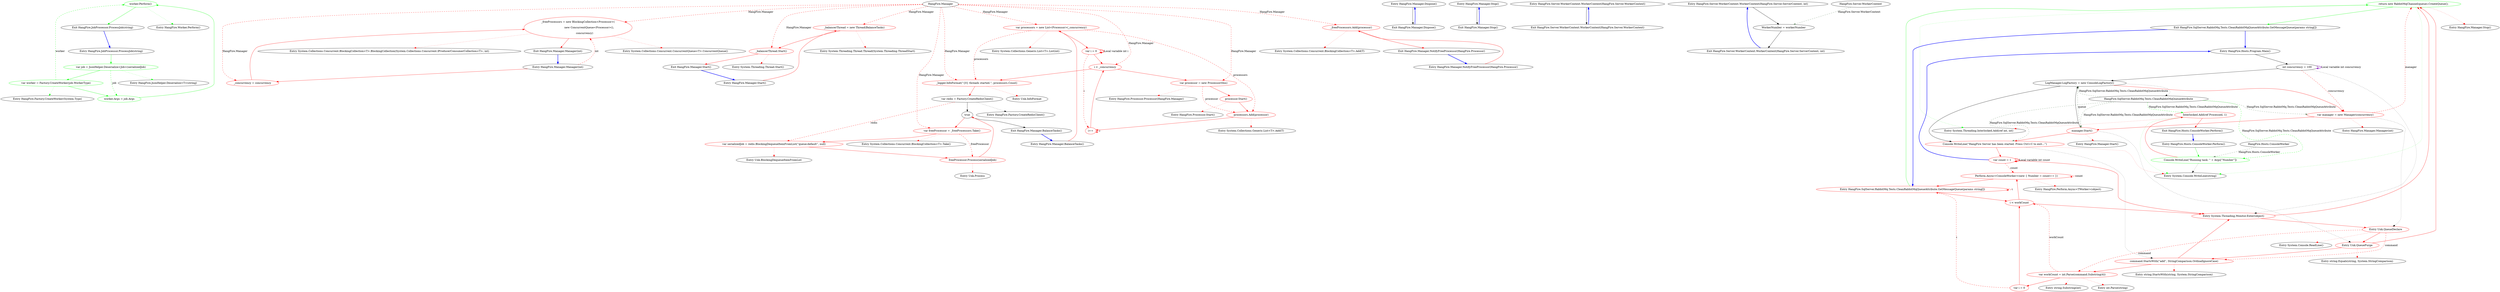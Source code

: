 digraph  {
m0_8 [label="Entry HangFire.Worker.Perform()", span="9-9", cluster="HangFire.Worker.Perform()", file="JobProcessor.cs"];
m0_6 [label="Entry HangFire.JsonHelper.Deserialize<T>(string)", span="11-11", cluster="HangFire.JsonHelper.Deserialize<T>(string)", file="JobProcessor.cs"];
m0_7 [label="Entry HangFire.Factory.CreateWorker(System.Type)", span="20-20", cluster="HangFire.Factory.CreateWorker(System.Type)", file="JobProcessor.cs"];
m0_0 [label="Entry HangFire.JobProcessor.ProcessJob(string)", span="4-4", cluster="HangFire.JobProcessor.ProcessJob(string)", file="JobProcessor.cs"];
m0_1 [label="var job = JsonHelper.Deserialize<Job>(serializedJob)", span="6-6", cluster="HangFire.JobProcessor.ProcessJob(string)", color=green, community=0, file="JobProcessor.cs"];
m0_2 [label="var worker = Factory.CreateWorker(job.WorkerType)", span="8-8", cluster="HangFire.JobProcessor.ProcessJob(string)", color=green, community=0, file="JobProcessor.cs"];
m0_3 [label="worker.Args = job.Args", span="10-10", cluster="HangFire.JobProcessor.ProcessJob(string)", color=green, community=0, file="JobProcessor.cs"];
m0_4 [label="worker.Perform()", span="13-13", cluster="HangFire.JobProcessor.ProcessJob(string)", color=green, community=0, file="JobProcessor.cs"];
m0_5 [label="Exit HangFire.JobProcessor.ProcessJob(string)", span="4-4", cluster="HangFire.JobProcessor.ProcessJob(string)", file="JobProcessor.cs"];
m1_5 [label="Entry System.Collections.Concurrent.ConcurrentQueue<T>.ConcurrentQueue()", span="0-0", cluster="System.Collections.Concurrent.ConcurrentQueue<T>.ConcurrentQueue()", file="Manager.cs"];
m1_14 [label="Entry HangFire.Manager.Dispose()", span="36-36", cluster="HangFire.Manager.Dispose()", file="Manager.cs"];
m1_15 [label="Exit HangFire.Manager.Dispose()", span="36-36", cluster="HangFire.Manager.Dispose()", file="Manager.cs"];
m1_35 [label="Entry System.Collections.Generic.List<T>.List(int)", span="0-0", cluster="System.Collections.Generic.List<T>.List(int)", file="Manager.cs"];
m1_43 [label="Entry Unk.Process", span="", cluster="Unk.Process", file="Manager.cs"];
m1_0 [label="Entry HangFire.Manager.Manager(int)", span="16-16", cluster="HangFire.Manager.Manager(int)", file="Manager.cs"];
m1_1 [label="_concurrency = concurrency", span="18-18", cluster="HangFire.Manager.Manager(int)", color=red, community=0, file="Manager.cs"];
m1_2 [label="_freeProcessors = new BlockingCollection<Processor>(\r\n                new ConcurrentQueue<Processor>(), \r\n                concurrency)", span="19-21", cluster="HangFire.Manager.Manager(int)", color=red, community=0, file="Manager.cs"];
m1_3 [label="Exit HangFire.Manager.Manager(int)", span="16-16", cluster="HangFire.Manager.Manager(int)", file="Manager.cs"];
m1_6 [label="Entry HangFire.Manager.Start()", span="24-24", cluster="HangFire.Manager.Start()", file="Manager.cs"];
m1_7 [label="_balancerThread = new Thread(BalanceTasks)", span="26-26", cluster="HangFire.Manager.Start()", color=red, community=0, file="Manager.cs"];
m1_8 [label="_balancerThread.Start()", span="28-28", cluster="HangFire.Manager.Start()", color=red, community=0, file="Manager.cs"];
m1_9 [label="Exit HangFire.Manager.Start()", span="24-24", cluster="HangFire.Manager.Start()", file="Manager.cs"];
m1_38 [label="Entry System.Collections.Generic.List<T>.Add(T)", span="0-0", cluster="System.Collections.Generic.List<T>.Add(T)", file="Manager.cs"];
m1_41 [label="Entry System.Collections.Concurrent.BlockingCollection<T>.Take()", span="0-0", cluster="System.Collections.Concurrent.BlockingCollection<T>.Take()", file="Manager.cs"];
m1_20 [label="Entry HangFire.Manager.BalanceTasks()", span="45-45", cluster="HangFire.Manager.BalanceTasks()", file="Manager.cs"];
m1_21 [label="var processors = new List<Processor>(_concurrency)", span="48-48", cluster="HangFire.Manager.BalanceTasks()", color=red, community=0, file="Manager.cs"];
m1_22 [label="var i = 0", span="49-49", cluster="HangFire.Manager.BalanceTasks()", color=red, community=0, file="Manager.cs"];
m1_26 [label="processors.Add(processor)", span="54-54", cluster="HangFire.Manager.BalanceTasks()", color=red, community=0, file="Manager.cs"];
m1_28 [label="_logger.InfoFormat(''{0} threads started.'', processors.Count)", span="57-57", cluster="HangFire.Manager.BalanceTasks()", color=red, community=0, file="Manager.cs"];
m1_23 [label="i < _concurrency", span="49-49", cluster="HangFire.Manager.BalanceTasks()", color=red, community=0, file="Manager.cs"];
m1_27 [label="i++", span="49-49", cluster="HangFire.Manager.BalanceTasks()", color=red, community=0, file="Manager.cs"];
m1_24 [label="var processor = new Processor(this)", span="51-51", cluster="HangFire.Manager.BalanceTasks()", color=red, community=0, file="Manager.cs"];
m1_25 [label="processor.Start()", span="52-52", cluster="HangFire.Manager.BalanceTasks()", color=red, community=0, file="Manager.cs"];
m1_29 [label="var redis = Factory.CreateRedisClient()", span="59-59", cluster="HangFire.Manager.BalanceTasks()", file="Manager.cs"];
m1_30 [label=true, span="61-61", cluster="HangFire.Manager.BalanceTasks()", file="Manager.cs"];
m1_32 [label="var serializedJob = redis.BlockingDequeueItemFromList(''queue:default'', null)", span="70-70", cluster="HangFire.Manager.BalanceTasks()", color=red, community=0, file="Manager.cs"];
m1_31 [label="var freeProcessor = _freeProcessors.Take()", span="66-66", cluster="HangFire.Manager.BalanceTasks()", color=red, community=0, file="Manager.cs"];
m1_33 [label="freeProcessor.Process(serializedJob)", span="71-71", cluster="HangFire.Manager.BalanceTasks()", color=red, community=0, file="Manager.cs"];
m1_34 [label="Exit HangFire.Manager.BalanceTasks()", span="45-45", cluster="HangFire.Manager.BalanceTasks()", file="Manager.cs"];
m1_19 [label="Entry System.Collections.Concurrent.BlockingCollection<T>.Add(T)", span="0-0", cluster="System.Collections.Concurrent.BlockingCollection<T>.Add(T)", file="Manager.cs"];
m1_4 [label="Entry System.Collections.Concurrent.BlockingCollection<T>.BlockingCollection(System.Collections.Concurrent.IProducerConsumerCollection<T>, int)", span="0-0", cluster="System.Collections.Concurrent.BlockingCollection<T>.BlockingCollection(System.Collections.Concurrent.IProducerConsumerCollection<T>, int)", file="Manager.cs"];
m1_11 [label="Entry System.Threading.Thread.Start()", span="0-0", cluster="System.Threading.Thread.Start()", file="Manager.cs"];
m1_39 [label="Entry Unk.InfoFormat", span="", cluster="Unk.InfoFormat", file="Manager.cs"];
m1_36 [label="Entry HangFire.Processor.Processor(HangFire.Manager)", span="17-17", cluster="HangFire.Processor.Processor(HangFire.Manager)", file="Manager.cs"];
m1_40 [label="Entry HangFire.Factory.CreateRedisClient()", span="15-15", cluster="HangFire.Factory.CreateRedisClient()", file="Manager.cs"];
m1_42 [label="Entry Unk.BlockingDequeueItemFromList", span="", cluster="Unk.BlockingDequeueItemFromList", file="Manager.cs"];
m1_16 [label="Entry HangFire.Manager.NotifyFreeProcessor(HangFire.Processor)", span="40-40", cluster="HangFire.Manager.NotifyFreeProcessor(HangFire.Processor)", file="Manager.cs"];
m1_17 [label="_freeProcessors.Add(processor)", span="42-42", cluster="HangFire.Manager.NotifyFreeProcessor(HangFire.Processor)", color=red, community=0, file="Manager.cs"];
m1_18 [label="Exit HangFire.Manager.NotifyFreeProcessor(HangFire.Processor)", span="40-40", cluster="HangFire.Manager.NotifyFreeProcessor(HangFire.Processor)", file="Manager.cs"];
m1_37 [label="Entry HangFire.Processor.Start()", span="22-22", cluster="HangFire.Processor.Start()", file="Manager.cs"];
m1_12 [label="Entry HangFire.Manager.Stop()", span="31-31", cluster="HangFire.Manager.Stop()", file="Manager.cs"];
m1_13 [label="Exit HangFire.Manager.Stop()", span="31-31", cluster="HangFire.Manager.Stop()", file="Manager.cs"];
m1_10 [label="Entry System.Threading.Thread.Thread(System.Threading.ThreadStart)", span="0-0", cluster="System.Threading.Thread.Thread(System.Threading.ThreadStart)", file="Manager.cs"];
m1_44 [label="HangFire.Manager", span="", file="Manager.cs"];
m2_0 [label="Entry HangFire.Server.WorkerContext.WorkerContext(HangFire.Server.WorkerContext)", span="8-8", cluster="HangFire.Server.WorkerContext.WorkerContext(HangFire.Server.WorkerContext)", file="Processor.cs"];
m2_1 [label="Exit HangFire.Server.WorkerContext.WorkerContext(HangFire.Server.WorkerContext)", span="8-8", cluster="HangFire.Server.WorkerContext.WorkerContext(HangFire.Server.WorkerContext)", file="Processor.cs"];
m2_2 [label="Entry HangFire.Server.WorkerContext.WorkerContext(HangFire.Server.ServerContext, int)", span="13-13", cluster="HangFire.Server.WorkerContext.WorkerContext(HangFire.Server.ServerContext, int)", file="Processor.cs"];
m2_3 [label="WorkerNumber = workerNumber", span="16-16", cluster="HangFire.Server.WorkerContext.WorkerContext(HangFire.Server.ServerContext, int)", file="Processor.cs"];
m2_4 [label="Exit HangFire.Server.WorkerContext.WorkerContext(HangFire.Server.ServerContext, int)", span="13-13", cluster="HangFire.Server.WorkerContext.WorkerContext(HangFire.Server.ServerContext, int)", file="Processor.cs"];
m2_5 [label="HangFire.Server.WorkerContext", span="", file="Processor.cs"];
m3_5 [label="Entry System.Threading.Interlocked.Add(ref int, int)", span="0-0", cluster="System.Threading.Interlocked.Add(ref int, int)", file="Program.cs"];
m3_6 [label="Entry HangFire.Hosts.Program.Main()", span="21-21", cluster="HangFire.Hosts.Program.Main()", file="Program.cs"];
m3_8 [label="LogManager.LogFactory = new ConsoleLogFactory()", span="24-24", cluster="HangFire.Hosts.Program.Main()", file="Program.cs"];
m3_9 [label="var manager = new Manager(concurrency)", span="26-26", cluster="HangFire.Hosts.Program.Main()", file="Program.cs", color=red, community=0];
m3_10 [label="manager.Start()", span="28-28", cluster="HangFire.Hosts.Program.Main()", file="Program.cs", color=red, community=0];
m3_11 [label="Console.WriteLine(''HangFire Server has been started. Press Ctrl+C to exit...'')", span="29-29", cluster="HangFire.Hosts.Program.Main()", file="Program.cs", color=red, community=0];
m3_7 [label="int concurrency = 100", span="23-23", cluster="HangFire.Hosts.Program.Main()", file="Program.cs"];
m3_12 [label="var count = 1", span="31-31", cluster="HangFire.Hosts.Program.Main()", file="Program.cs", color=red, community=0];
m3_32 [label="Entry HangFire.Perform.Async<TWorker>(object)", span="10-10", cluster="HangFire.Perform.Async<TWorker>(object)", file="Program.cs"];
m3_16 [label="command.StartsWith(''add'', StringComparison.OrdinalIgnoreCase)", span="46-46", cluster="HangFire.Hosts.Program.Main()", file="Program.cs", color=red, community=0];
m3_4 [label="Entry System.Console.WriteLine(string)", span="0-0", cluster="System.Console.WriteLine(string)", file="Program.cs"];
m3_22 [label="return new RabbitMqChannel(queue).CreateQueue();", span="38-38", cluster="HangFire.SqlServer.RabbitMq.Tests.CleanRabbitMqQueueAttribute.GetMessageQueue(params string[])", color=green, community=0, file="Program.cs"];
m3_13 [label="Entry System.Threading.Monitor.Enter(object)", span="0-0", cluster="System.Threading.Monitor.Enter(object)", color=red, community=0, file="Program.cs"];
m3_20 [label="Perform.Async<ConsoleWorker>(new { Number = count++ })", span="51-51", cluster="HangFire.Hosts.Program.Main()", color=red, community=0, file="Program.cs"];
m3_14 [label="Entry Unk.QueueDeclare", span="", cluster="Unk.QueueDeclare", color=red, community=0, file="Program.cs"];
m3_15 [label="Entry Unk.QueuePurge", span="", cluster="Unk.QueuePurge", color=red, community=1, file="Program.cs"];
m3_17 [label="var workCount = int.Parse(command.Substring(4))", span="48-48", cluster="HangFire.Hosts.Program.Main()", color=red, community=0, file="Program.cs"];
m3_18 [label="var i = 0", span="49-49", cluster="HangFire.Hosts.Program.Main()", color=red, community=0, file="Program.cs"];
m3_19 [label="i < workCount", span="49-49", cluster="HangFire.Hosts.Program.Main()", color=red, community=0, file="Program.cs"];
m3_21 [label="Entry HangFire.SqlServer.RabbitMq.Tests.CleanRabbitMqQueueAttribute.GetMessageQueue(params string[])", span="36-36", cluster="HangFire.SqlServer.RabbitMq.Tests.CleanRabbitMqQueueAttribute.GetMessageQueue(params string[])", color=red, community=0, file="Program.cs"];
m3_23 [label="Exit HangFire.SqlServer.RabbitMq.Tests.CleanRabbitMqQueueAttribute.GetMessageQueue(params string[])", span="36-36", cluster="HangFire.SqlServer.RabbitMq.Tests.CleanRabbitMqQueueAttribute.GetMessageQueue(params string[])", file="Program.cs"];
m3_25 [label="Entry HangFire.Manager.Manager(int)", span="16-16", cluster="HangFire.Manager.Manager(int)", file="Program.cs"];
m3_31 [label="Entry int.Parse(string)", span="0-0", cluster="int.Parse(string)", file="Program.cs"];
m3_29 [label="Entry string.StartsWith(string, System.StringComparison)", span="0-0", cluster="string.StartsWith(string, System.StringComparison)", file="Program.cs"];
m3_26 [label="Entry HangFire.Manager.Start()", span="24-24", cluster="HangFire.Manager.Start()", file="Program.cs"];
m3_27 [label="Entry System.Console.ReadLine()", span="0-0", cluster="System.Console.ReadLine()", file="Program.cs"];
m3_28 [label="Entry string.Equals(string, System.StringComparison)", span="0-0", cluster="string.Equals(string, System.StringComparison)", file="Program.cs"];
m3_0 [label="Entry HangFire.Hosts.ConsoleWorker.Perform()", span="11-11", cluster="HangFire.Hosts.ConsoleWorker.Perform()", file="Program.cs"];
m3_1 [label="Console.WriteLine(''Running task: '' + Args[''Number''])", span="13-13", cluster="HangFire.Hosts.ConsoleWorker.Perform()", color=green, community=0, file="Program.cs"];
m3_2 [label="Interlocked.Add(ref Processed, 1)", span="14-14", cluster="HangFire.Hosts.ConsoleWorker.Perform()", color=red, community=0, file="Program.cs"];
m3_3 [label="Exit HangFire.Hosts.ConsoleWorker.Perform()", span="11-11", cluster="HangFire.Hosts.ConsoleWorker.Perform()", file="Program.cs"];
m3_24 [label="HangFire.SqlServer.RabbitMq.Tests.CleanRabbitMqQueueAttribute", span="", cluster="ConsoleLogFactory.cstr", file="Program.cs"];
m3_33 [label="Entry HangFire.Manager.Stop()", span="31-31", cluster="HangFire.Manager.Stop()", file="Program.cs"];
m3_30 [label="Entry string.Substring(int)", span="0-0", cluster="string.Substring(int)", file="Program.cs"];
m3_34 [label="HangFire.Hosts.ConsoleWorker", span="", file="Program.cs"];
m0_0 -> m0_1  [key=0, style=solid, color=green];
m0_1 -> m0_2  [key=0, style=solid, color=green];
m0_1 -> m0_6  [key=2, style=dotted, color=green];
m0_1 -> m0_3  [key=1, style=dashed, color=green, label=job];
m0_2 -> m0_3  [key=0, style=solid, color=green];
m0_2 -> m0_7  [key=2, style=dotted, color=green];
m0_2 -> m0_4  [key=1, style=dashed, color=green, label=worker];
m0_3 -> m0_4  [key=0, style=solid, color=green];
m0_4 -> m0_5  [key=0, style=solid, color=green];
m0_4 -> m0_8  [key=2, style=dotted, color=green];
m0_5 -> m0_0  [key=0, style=bold, color=blue];
m1_14 -> m1_15  [key=0, style=solid];
m1_15 -> m1_14  [key=0, style=bold, color=blue];
m1_0 -> m1_1  [key=0, style=solid, color=red];
m1_0 -> m1_2  [key=1, style=dashed, color=red, label=int];
m1_1 -> m1_2  [key=0, style=solid, color=red];
m1_2 -> m1_3  [key=0, style=solid, color=red];
m1_2 -> m1_4  [key=2, style=dotted, color=red];
m1_2 -> m1_5  [key=2, style=dotted, color=red];
m1_3 -> m1_0  [key=0, style=bold, color=blue];
m1_6 -> m1_7  [key=0, style=solid, color=red];
m1_7 -> m1_8  [key=0, style=solid, color=red];
m1_7 -> m1_10  [key=2, style=dotted, color=red];
m1_8 -> m1_9  [key=0, style=solid, color=red];
m1_8 -> m1_11  [key=2, style=dotted, color=red];
m1_9 -> m1_6  [key=0, style=bold, color=blue];
m1_20 -> m1_21  [key=0, style=solid, color=red];
m1_21 -> m1_22  [key=0, style=solid, color=red];
m1_21 -> m1_35  [key=2, style=dotted, color=red];
m1_21 -> m1_26  [key=1, style=dashed, color=red, label=processors];
m1_21 -> m1_28  [key=1, style=dashed, color=red, label=processors];
m1_22 -> m1_23  [key=0, style=solid, color=red];
m1_22 -> m1_27  [key=1, style=dashed, color=red, label=i];
m1_22 -> m1_22  [key=3, color=red, style=bold, label="Local variable int i"];
m1_26 -> m1_27  [key=0, style=solid, color=red];
m1_26 -> m1_38  [key=2, style=dotted, color=red];
m1_28 -> m1_29  [key=0, style=solid, color=red];
m1_28 -> m1_39  [key=2, style=dotted, color=red];
m1_23 -> m1_24  [key=0, style=solid, color=red];
m1_23 -> m1_28  [key=0, style=solid, color=red];
m1_27 -> m1_23  [key=0, style=solid, color=red];
m1_27 -> m1_27  [key=1, style=dashed, color=red, label=i];
m1_24 -> m1_25  [key=0, style=solid, color=red];
m1_24 -> m1_36  [key=2, style=dotted, color=red];
m1_24 -> m1_26  [key=1, style=dashed, color=red, label=processor];
m1_25 -> m1_26  [key=0, style=solid, color=red];
m1_25 -> m1_37  [key=2, style=dotted, color=red];
m1_29 -> m1_30  [key=0, style=solid];
m1_29 -> m1_40  [key=2, style=dotted];
m1_29 -> m1_32  [key=1, style=dashed, color=red, label=redis];
m1_30 -> m1_31  [key=0, style=solid, color=red];
m1_30 -> m1_34  [key=0, style=solid];
m1_32 -> m1_33  [key=0, style=solid, color=red];
m1_32 -> m1_42  [key=2, style=dotted, color=red];
m1_31 -> m1_32  [key=0, style=solid, color=red];
m1_31 -> m1_41  [key=2, style=dotted, color=red];
m1_31 -> m1_33  [key=1, style=dashed, color=red, label=freeProcessor];
m1_33 -> m1_30  [key=0, style=solid, color=red];
m1_33 -> m1_43  [key=2, style=dotted, color=red];
m1_34 -> m1_20  [key=0, style=bold, color=blue];
m1_16 -> m1_17  [key=0, style=solid, color=red];
m1_17 -> m1_18  [key=0, style=solid, color=red];
m1_17 -> m1_19  [key=2, style=dotted, color=red];
m1_18 -> m1_16  [key=0, style=bold, color=blue];
m1_12 -> m1_13  [key=0, style=solid];
m1_13 -> m1_12  [key=0, style=bold, color=blue];
m1_44 -> m1_1  [key=1, style=dashed, color=red, label="HangFire.Manager"];
m1_44 -> m1_2  [key=1, style=dashed, color=red, label="HangFire.Manager"];
m1_44 -> m1_7  [key=1, style=dashed, color=red, label="HangFire.Manager"];
m1_44 -> m1_8  [key=1, style=dashed, color=red, label="HangFire.Manager"];
m1_44 -> m1_17  [key=1, style=dashed, color=red, label="HangFire.Manager"];
m1_44 -> m1_21  [key=1, style=dashed, color=red, label="HangFire.Manager"];
m1_44 -> m1_23  [key=1, style=dashed, color=red, label="HangFire.Manager"];
m1_44 -> m1_24  [key=1, style=dashed, color=red, label="HangFire.Manager"];
m1_44 -> m1_28  [key=1, style=dashed, color=red, label="HangFire.Manager"];
m1_44 -> m1_31  [key=1, style=dashed, color=red, label="HangFire.Manager"];
m2_0 -> m2_1  [key=0, style=solid];
m2_1 -> m2_0  [key=0, style=bold, color=blue];
m2_2 -> m2_3  [key=0, style=solid];
m2_3 -> m2_4  [key=0, style=solid];
m2_4 -> m2_2  [key=0, style=bold, color=blue];
m2_5 -> m2_3  [key=1, style=dashed, color=darkseagreen4, label="HangFire.Server.WorkerContext"];
m3_6 -> m3_7  [key=0, style=solid];
m3_8 -> m3_9  [key=0, style=solid, color=red];
m3_8 -> m3_11  [key=0, style=solid];
m3_8 -> m3_10  [key=1, style=dashed, color=darkseagreen4, label=queue];
m3_8 -> m3_24  [key=2, style=dotted];
m3_9 -> m3_10  [key=0, style=solid, color=red];
m3_9 -> m3_14  [key=2, style=dotted];
m3_9 -> m3_25  [key=2, style=dotted, color=red];
m3_9 -> m3_22  [key=1, style=dashed, color=red, label=manager];
m3_10 -> m3_8  [key=0, style=solid];
m3_10 -> m3_15  [key=2, style=dotted];
m3_10 -> m3_11  [key=0, style=solid, color=red];
m3_10 -> m3_26  [key=2, style=dotted, color=red];
m3_11 -> m3_12  [key=0, style=solid, color=red];
m3_11 -> m3_16  [key=2, style=dotted];
m3_11 -> m3_4  [key=2, style=dotted, color=red];
m3_7 -> m3_8  [key=0, style=solid];
m3_7 -> m3_13  [key=2, style=dotted];
m3_7 -> m3_9  [key=1, style=dashed, color=red, label=concurrency];
m3_7 -> m3_7  [key=3, color=darkorchid, style=bold, label="Local variable int concurrency"];
m3_12 -> m3_6  [key=0, style=bold, color=blue];
m3_12 -> m3_13  [key=0, style=solid, color=red];
m3_12 -> m3_20  [key=1, style=dashed, color=red, label=count];
m3_12 -> m3_12  [key=3, color=red, style=bold, label="Local variable int count"];
m3_16 -> m3_17  [key=0, style=solid, color=red];
m3_16 -> m3_13  [key=0, style=solid, color=red];
m3_16 -> m3_29  [key=2, style=dotted, color=red];
m3_22 -> m3_23  [key=0, style=solid, color=green];
m3_22 -> m3_33  [key=2, style=dotted, color=red];
m3_22 -> m3_4  [key=2, style=dotted, color=green];
m3_22 -> m3_5  [key=2, style=dotted, color=green];
m3_13 -> m3_14  [key=0, style=solid, color=red];
m3_13 -> m3_22  [key=0, style=solid, color=red];
m3_20 -> m3_21  [key=0, style=solid, color=red];
m3_20 -> m3_32  [key=2, style=dotted, color=red];
m3_20 -> m3_20  [key=1, style=dashed, color=red, label=count];
m3_14 -> m3_15  [key=0, style=solid, color=red];
m3_14 -> m3_27  [key=2, style=dotted, color=red];
m3_14 -> m3_16  [key=1, style=dashed, color=red, label=command];
m3_14 -> m3_17  [key=1, style=dashed, color=red, label=command];
m3_15 -> m3_16  [key=0, style=solid, color=red];
m3_15 -> m3_22  [key=0, style=solid, color=red];
m3_15 -> m3_28  [key=2, style=dotted, color=red];
m3_17 -> m3_18  [key=0, style=solid, color=red];
m3_17 -> m3_30  [key=2, style=dotted, color=red];
m3_17 -> m3_31  [key=2, style=dotted, color=red];
m3_17 -> m3_19  [key=1, style=dashed, color=red, label=workCount];
m3_18 -> m3_19  [key=0, style=solid, color=red];
m3_18 -> m3_21  [key=1, style=dashed, color=red, label=i];
m3_19 -> m3_20  [key=0, style=solid, color=red];
m3_19 -> m3_13  [key=0, style=solid, color=red];
m3_21 -> m3_19  [key=0, style=solid, color=red];
m3_21 -> m3_21  [key=1, style=dashed, color=red, label=i];
m3_21 -> m3_22  [key=0, style=solid, color=green];
m3_23 -> m3_6  [key=0, style=bold, color=blue];
m3_23 -> m3_21  [key=0, style=bold, color=blue];
m3_0 -> m3_1  [key=0, style=solid, color=green];
m3_1 -> m3_2  [key=0, style=solid, color=red];
m3_1 -> m3_4  [key=2, style=dotted];
m3_2 -> m3_3  [key=0, style=solid, color=red];
m3_2 -> m3_4  [key=2, style=dotted, color=green];
m3_2 -> m3_5  [key=2, style=dotted, color=red];
m3_3 -> m3_0  [key=0, style=bold, color=blue];
m3_24 -> m3_1  [key=1, style=dashed, color=green, label="HangFire.SqlServer.RabbitMq.Tests.CleanRabbitMqQueueAttribute"];
m3_24 -> m3_2  [key=1, style=dashed, color=green, label="HangFire.SqlServer.RabbitMq.Tests.CleanRabbitMqQueueAttribute"];
m3_24 -> m3_8  [key=1, style=dashed, color=darkseagreen4, label="HangFire.SqlServer.RabbitMq.Tests.CleanRabbitMqQueueAttribute"];
m3_24 -> m3_9  [key=1, style=dashed, color=darkseagreen4, label="HangFire.SqlServer.RabbitMq.Tests.CleanRabbitMqQueueAttribute"];
m3_24 -> m3_10  [key=1, style=dashed, color=darkseagreen4, label="HangFire.SqlServer.RabbitMq.Tests.CleanRabbitMqQueueAttribute"];
m3_24 -> m3_11  [key=1, style=dashed, color=darkseagreen4, label="HangFire.SqlServer.RabbitMq.Tests.CleanRabbitMqQueueAttribute"];
m3_34 -> m3_1  [key=1, style=dashed, color=darkseagreen4, label="HangFire.Hosts.ConsoleWorker"];
}
